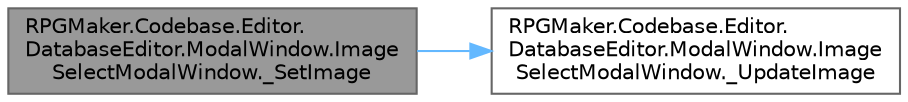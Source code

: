 digraph "RPGMaker.Codebase.Editor.DatabaseEditor.ModalWindow.ImageSelectModalWindow._SetImage"
{
 // LATEX_PDF_SIZE
  bgcolor="transparent";
  edge [fontname=Helvetica,fontsize=10,labelfontname=Helvetica,labelfontsize=10];
  node [fontname=Helvetica,fontsize=10,shape=box,height=0.2,width=0.4];
  rankdir="LR";
  Node1 [id="Node000001",label="RPGMaker.Codebase.Editor.\lDatabaseEditor.ModalWindow.Image\lSelectModalWindow._SetImage",height=0.2,width=0.4,color="gray40", fillcolor="grey60", style="filled", fontcolor="black",tooltip=" "];
  Node1 -> Node2 [id="edge1_Node000001_Node000002",color="steelblue1",style="solid",tooltip=" "];
  Node2 [id="Node000002",label="RPGMaker.Codebase.Editor.\lDatabaseEditor.ModalWindow.Image\lSelectModalWindow._UpdateImage",height=0.2,width=0.4,color="grey40", fillcolor="white", style="filled",URL="$da/d6a/class_r_p_g_maker_1_1_codebase_1_1_editor_1_1_database_editor_1_1_modal_window_1_1_image_select_modal_window.html#a29945156dc80c7fdddbece1f8105569b",tooltip=" "];
}
